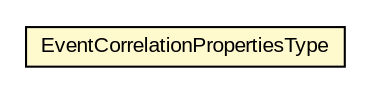 #!/usr/local/bin/dot
#
# Class diagram 
# Generated by UMLGraph version R5_6-24-gf6e263 (http://www.umlgraph.org/)
#

digraph G {
	edge [fontname="arial",fontsize=10,labelfontname="arial",labelfontsize=10];
	node [fontname="arial",fontsize=10,shape=plaintext];
	nodesep=0.25;
	ranksep=0.5;
	// org.oasis_open.docs.wsdm.muws2_2.EventCorrelationPropertiesType
	c95712 [label=<<table title="org.oasis_open.docs.wsdm.muws2_2.EventCorrelationPropertiesType" border="0" cellborder="1" cellspacing="0" cellpadding="2" port="p" bgcolor="lemonChiffon" href="./EventCorrelationPropertiesType.html">
		<tr><td><table border="0" cellspacing="0" cellpadding="1">
<tr><td align="center" balign="center"> EventCorrelationPropertiesType </td></tr>
		</table></td></tr>
		</table>>, URL="./EventCorrelationPropertiesType.html", fontname="arial", fontcolor="black", fontsize=10.0];
}


